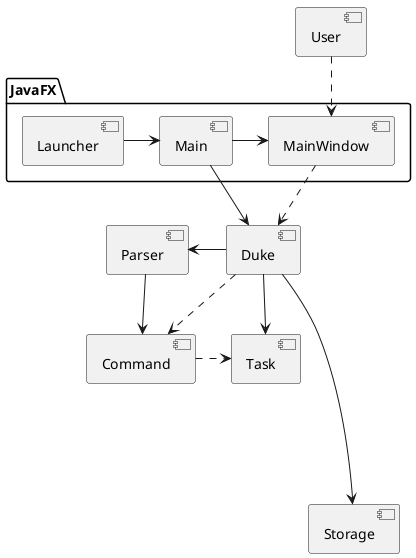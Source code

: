 @startuml
package "JavaFX" {
    [Launcher] -> [Main]
    [Main] -> [MainWindow]
}
[Main] -down-> [Duke]
[User] .down.> [MainWindow]
[MainWindow] .> [Duke]
[Duke] -down-> [Task]
[Duke] ----> [Storage]
[Duke] -left-> [Parser]
[Parser] -down-> [Command]
[Duke] .down.> [Command]
[Command] .> [Task]
@enduml
